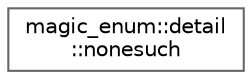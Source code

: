 digraph "クラス階層図"
{
 // LATEX_PDF_SIZE
  bgcolor="transparent";
  edge [fontname=Helvetica,fontsize=10,labelfontname=Helvetica,labelfontsize=10];
  node [fontname=Helvetica,fontsize=10,shape=box,height=0.2,width=0.4];
  rankdir="LR";
  Node0 [id="Node000000",label="magic_enum::detail\l::nonesuch",height=0.2,width=0.4,color="grey40", fillcolor="white", style="filled",URL="$structmagic__enum_1_1detail_1_1nonesuch.html",tooltip=" "];
}
